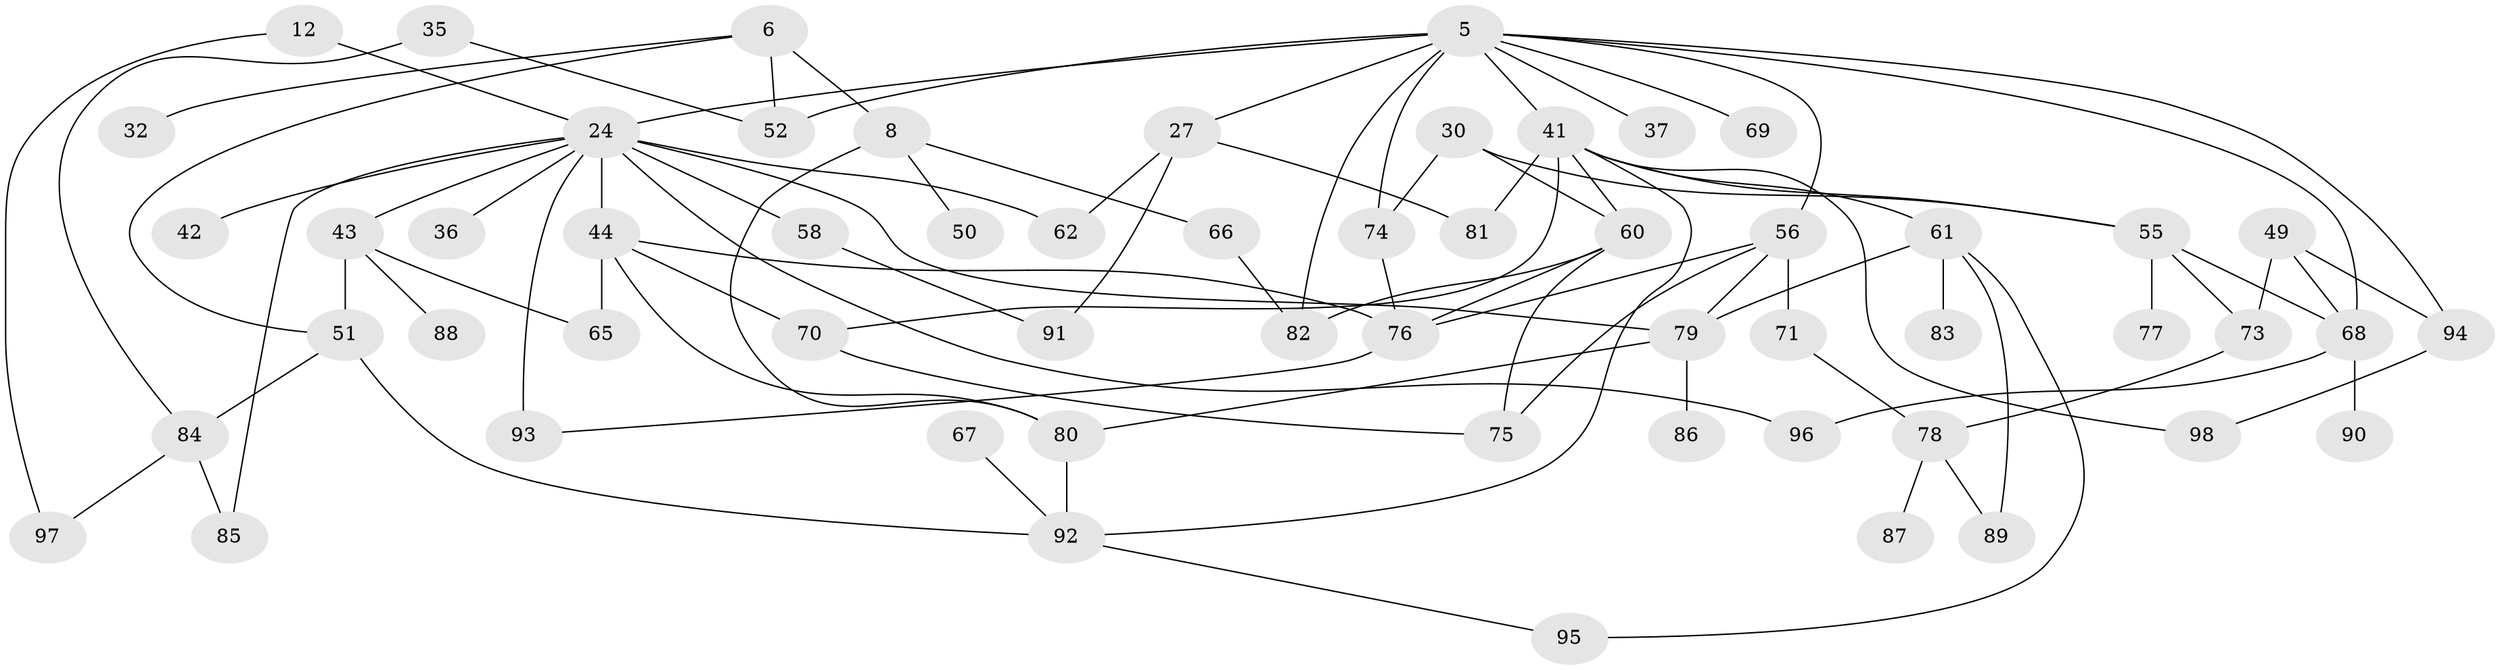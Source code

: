 // original degree distribution, {7: 0.04081632653061224, 6: 0.01020408163265306, 4: 0.16326530612244897, 2: 0.32653061224489793, 8: 0.01020408163265306, 3: 0.24489795918367346, 1: 0.15306122448979592, 5: 0.05102040816326531}
// Generated by graph-tools (version 1.1) at 2025/44/03/04/25 21:44:18]
// undirected, 58 vertices, 90 edges
graph export_dot {
graph [start="1"]
  node [color=gray90,style=filled];
  5 [super="+3+1+2"];
  6;
  8;
  12;
  24 [super="+9+7"];
  27;
  30;
  32;
  35;
  36;
  37;
  41 [super="+23+15+25"];
  42;
  43;
  44 [super="+29"];
  49;
  50;
  51 [super="+39"];
  52 [super="+4"];
  55 [super="+26"];
  56 [super="+46"];
  58;
  60 [super="+20"];
  61 [super="+59"];
  62;
  65;
  66;
  67;
  68 [super="+40+11"];
  69;
  70 [super="+53"];
  71;
  73;
  74 [super="+18"];
  75 [super="+19"];
  76 [super="+22+72"];
  77;
  78;
  79 [super="+21"];
  80 [super="+57+45"];
  81;
  82 [super="+16+17+28"];
  83;
  84;
  85;
  86;
  87;
  88;
  89;
  90;
  91;
  92 [super="+63"];
  93 [super="+64"];
  94 [super="+54"];
  95;
  96;
  97;
  98;
  5 -- 37;
  5 -- 24 [weight=2];
  5 -- 27;
  5 -- 69;
  5 -- 68 [weight=2];
  5 -- 52 [weight=2];
  5 -- 94;
  5 -- 82 [weight=2];
  5 -- 41 [weight=2];
  5 -- 74;
  5 -- 56;
  6 -- 8;
  6 -- 32;
  6 -- 51;
  6 -- 52;
  8 -- 50;
  8 -- 66;
  8 -- 80;
  12 -- 97;
  12 -- 24;
  24 -- 36;
  24 -- 85;
  24 -- 44 [weight=2];
  24 -- 96;
  24 -- 42;
  24 -- 43;
  24 -- 58;
  24 -- 93 [weight=2];
  24 -- 62;
  24 -- 79;
  27 -- 91;
  27 -- 81;
  27 -- 62;
  30 -- 74;
  30 -- 60;
  30 -- 55;
  35 -- 84;
  35 -- 52;
  41 -- 98;
  41 -- 81;
  41 -- 70 [weight=2];
  41 -- 60;
  41 -- 55;
  41 -- 92;
  41 -- 61;
  43 -- 88;
  43 -- 51;
  43 -- 65;
  44 -- 65;
  44 -- 70;
  44 -- 80;
  44 -- 76;
  49 -- 73;
  49 -- 68 [weight=2];
  49 -- 94;
  51 -- 84 [weight=2];
  51 -- 92;
  55 -- 73;
  55 -- 77;
  55 -- 68;
  56 -- 71;
  56 -- 76;
  56 -- 75;
  56 -- 79;
  58 -- 91;
  60 -- 82;
  60 -- 75;
  60 -- 76;
  61 -- 83;
  61 -- 95;
  61 -- 89;
  61 -- 79;
  66 -- 82;
  67 -- 92;
  68 -- 90;
  68 -- 96;
  70 -- 75;
  71 -- 78;
  73 -- 78;
  74 -- 76;
  76 -- 93;
  78 -- 87;
  78 -- 89;
  79 -- 86;
  79 -- 80;
  80 -- 92 [weight=2];
  84 -- 85;
  84 -- 97;
  92 -- 95;
  94 -- 98;
}
